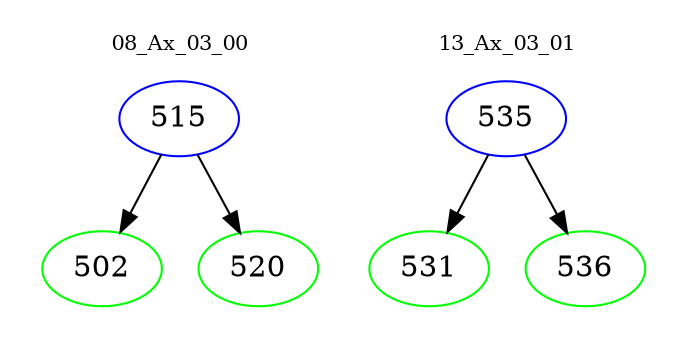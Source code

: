 digraph{
subgraph cluster_0 {
color = white
label = "08_Ax_03_00";
fontsize=10;
T0_515 [label="515", color="blue"]
T0_515 -> T0_502 [color="black"]
T0_502 [label="502", color="green"]
T0_515 -> T0_520 [color="black"]
T0_520 [label="520", color="green"]
}
subgraph cluster_1 {
color = white
label = "13_Ax_03_01";
fontsize=10;
T1_535 [label="535", color="blue"]
T1_535 -> T1_531 [color="black"]
T1_531 [label="531", color="green"]
T1_535 -> T1_536 [color="black"]
T1_536 [label="536", color="green"]
}
}
